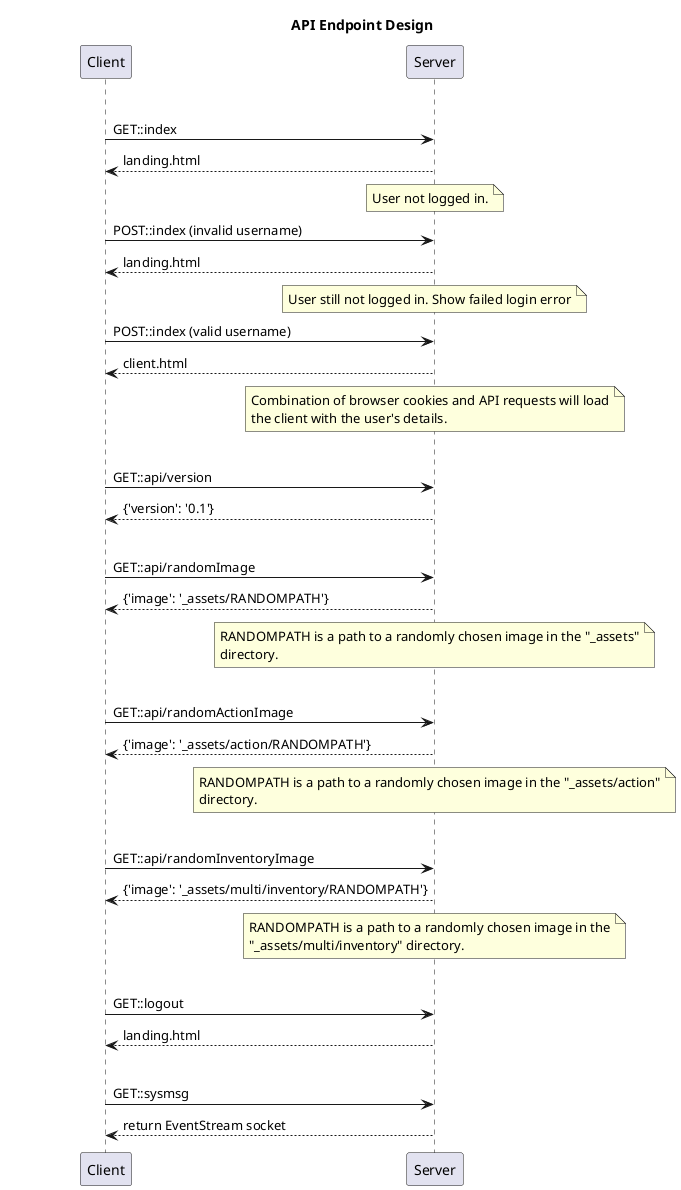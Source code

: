 @startuml

title API Endpoint Design

group index

    Client -> Server: GET::index
    Server --> Client: landing.html
    note over Server: User not logged in.

    Client -> Server: POST::index (invalid username)
    Server --> Client: landing.html
    note over Server: User still not logged in. Show failed login error

    Client -> Server: POST::index (valid username)
    Server --> Client: client.html
    note over Server
        Combination of browser cookies and API requests will load
        the client with the user's details.
    end note

group version

    Client -> Server: GET::api/version
    Server --> Client: {'version': '0.1'}

group randomImage

    Client -> Server: GET::api/randomImage
    Server --> Client: {'image': '_assets/RANDOMPATH'}
    note over Server
        RANDOMPATH is a path to a randomly chosen image in the "_assets"
        directory.
    end note

group randomActionImage

    Client -> Server: GET::api/randomActionImage
    Server --> Client: {'image': '_assets/action/RANDOMPATH'}
    note over Server
        RANDOMPATH is a path to a randomly chosen image in the "_assets/action"
        directory.
    end note

group randomInventoryImage

    Client -> Server: GET::api/randomInventoryImage
    Server --> Client: {'image': '_assets/multi/inventory/RANDOMPATH'}
    note over Server
        RANDOMPATH is a path to a randomly chosen image in the
        "_assets/multi/inventory" directory.
    end note

group logout

    Client -> Server: GET::logout
    Server --> Client: landing.html

group sysmsg

    Client -> Server: GET::sysmsg
    Server --> Client: return EventStream socket

@enduml
